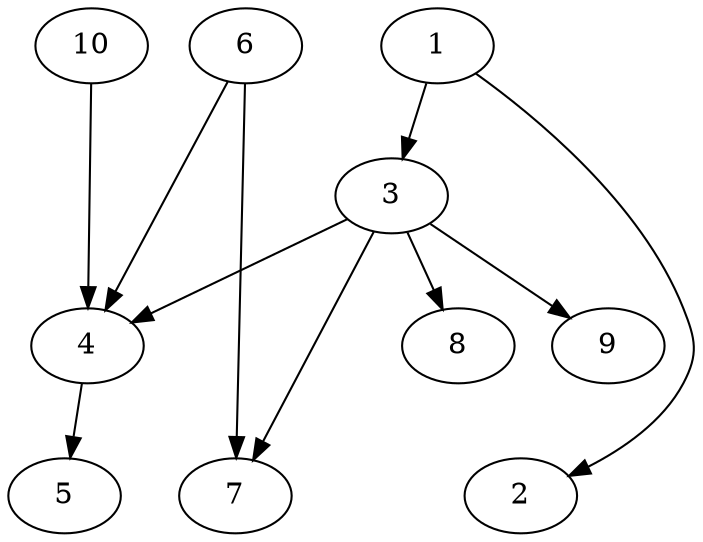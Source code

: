 strict digraph {


	"7" [  weight=0 ];

	"10" [  weight=0 ];

	"10" -> "4" [  weight=0 ];

	"3" [  weight=0 ];

	"3" -> "8" [  weight=0 ];

	"3" -> "4" [  weight=0 ];

	"3" -> "7" [  weight=0 ];

	"3" -> "9" [  weight=0 ];

	"2" [  weight=0 ];

	"4" [  weight=0 ];

	"4" -> "5" [  weight=0 ];

	"5" [  weight=0 ];

	"6" [  weight=0 ];

	"6" -> "7" [  weight=0 ];

	"6" -> "4" [  weight=0 ];

	"8" [  weight=0 ];

	"9" [  weight=0 ];

	"1" [  weight=0 ];

	"1" -> "3" [  weight=0 ];

	"1" -> "2" [  weight=0 ];

}
